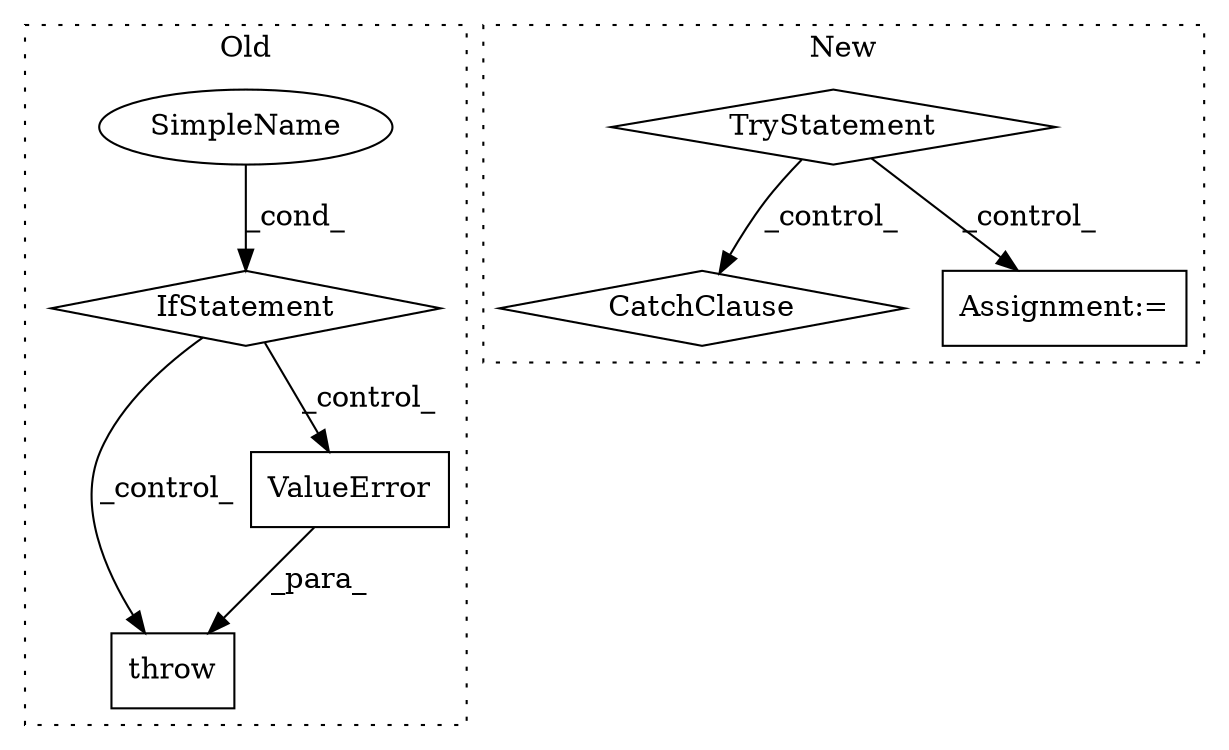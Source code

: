 digraph G {
subgraph cluster0 {
1 [label="throw" a="53" s="18370" l="6" shape="box"];
4 [label="IfStatement" a="25" s="18297,18358" l="4,2" shape="diamond"];
5 [label="SimpleName" a="42" s="" l="" shape="ellipse"];
6 [label="ValueError" a="32" s="18376,18438" l="11,1" shape="box"];
label = "Old";
style="dotted";
}
subgraph cluster1 {
2 [label="CatchClause" a="12" s="18592,18629" l="15,2" shape="diamond"];
3 [label="TryStatement" a="54" s="18533" l="4" shape="diamond"];
7 [label="Assignment:=" a="7" s="18553" l="1" shape="box"];
label = "New";
style="dotted";
}
3 -> 7 [label="_control_"];
3 -> 2 [label="_control_"];
4 -> 6 [label="_control_"];
4 -> 1 [label="_control_"];
5 -> 4 [label="_cond_"];
6 -> 1 [label="_para_"];
}